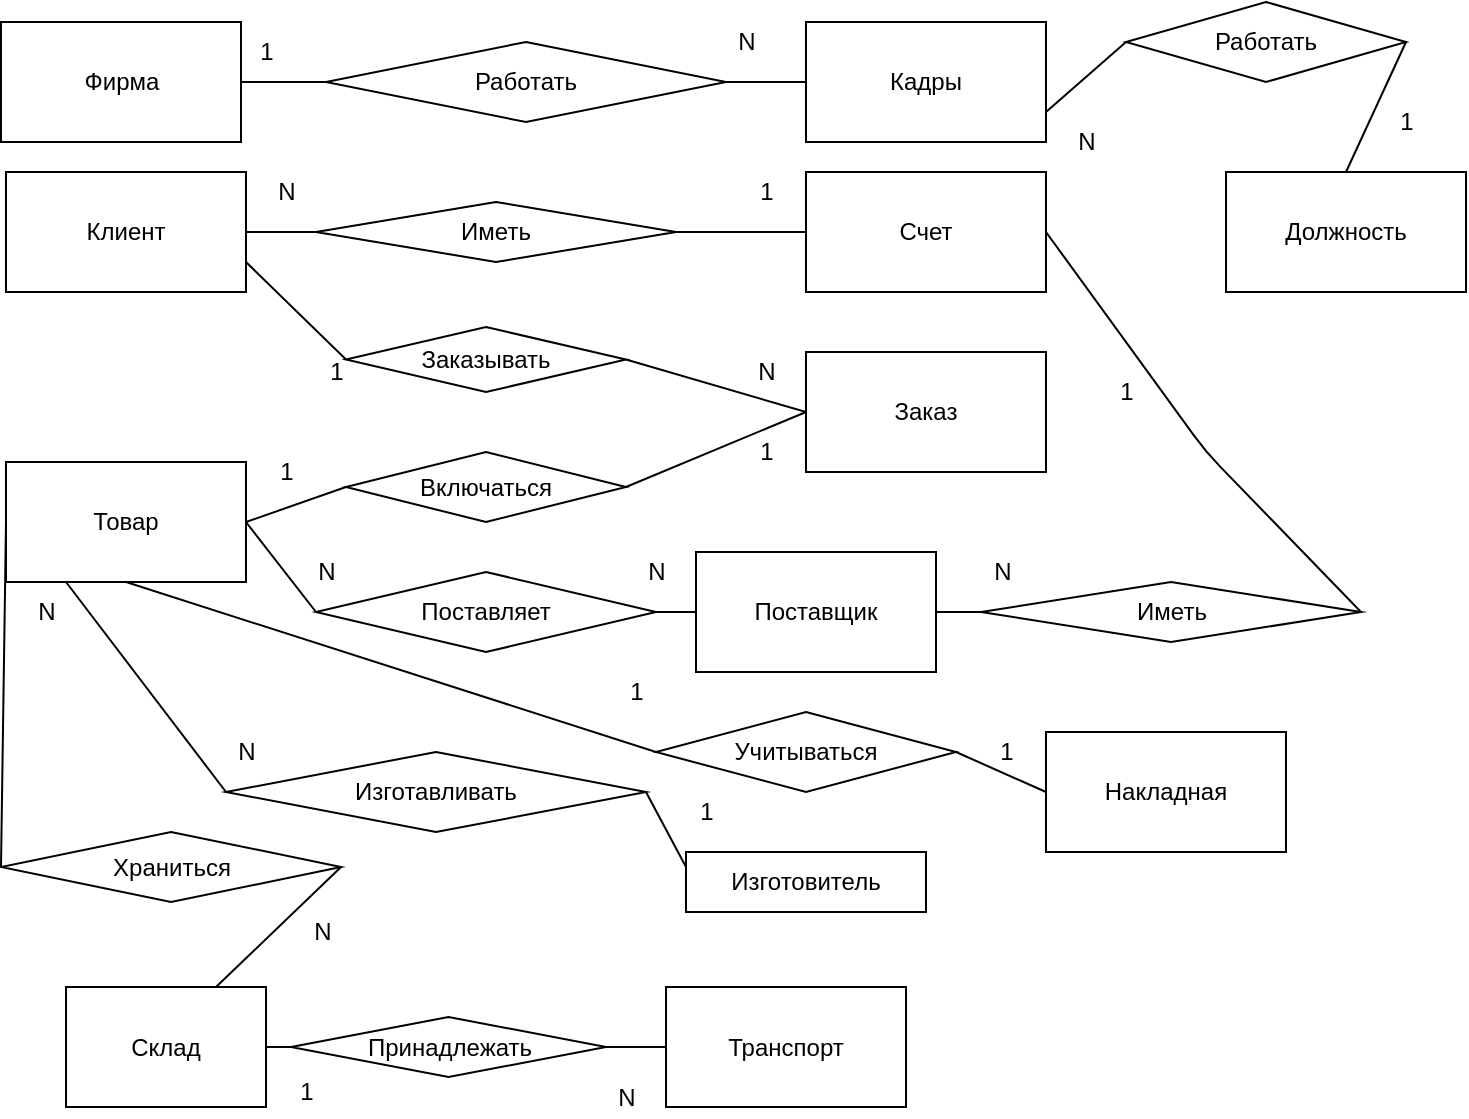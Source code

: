 <mxfile version="14.6.13" type="device"><diagram id="R2lEEEUBdFMjLlhIrx00" name="Page-1"><mxGraphModel dx="852" dy="1604" grid="1" gridSize="10" guides="1" tooltips="1" connect="1" arrows="1" fold="1" page="1" pageScale="1" pageWidth="850" pageHeight="1100" math="0" shadow="0" extFonts="Permanent Marker^https://fonts.googleapis.com/css?family=Permanent+Marker"><root><mxCell id="0"/><mxCell id="1" parent="0"/><mxCell id="DSGD7bDwvXZXYYuwQCY6-1" value="Кадры" style="rounded=0;whiteSpace=wrap;html=1;" parent="1" vertex="1"><mxGeometry x="420" y="-15" width="120" height="60" as="geometry"/></mxCell><mxCell id="DSGD7bDwvXZXYYuwQCY6-2" value="Фирма" style="rounded=0;whiteSpace=wrap;html=1;" parent="1" vertex="1"><mxGeometry x="17.5" y="-15" width="120" height="60" as="geometry"/></mxCell><mxCell id="DSGD7bDwvXZXYYuwQCY6-3" value="Клиент" style="rounded=0;whiteSpace=wrap;html=1;" parent="1" vertex="1"><mxGeometry x="20" y="60" width="120" height="60" as="geometry"/></mxCell><mxCell id="DSGD7bDwvXZXYYuwQCY6-4" value="Накладная" style="rounded=0;whiteSpace=wrap;html=1;" parent="1" vertex="1"><mxGeometry x="540" y="340" width="120" height="60" as="geometry"/></mxCell><mxCell id="DSGD7bDwvXZXYYuwQCY6-5" value="Поставщик" style="rounded=0;whiteSpace=wrap;html=1;" parent="1" vertex="1"><mxGeometry x="365" y="250" width="120" height="60" as="geometry"/></mxCell><mxCell id="DSGD7bDwvXZXYYuwQCY6-6" value="Счет" style="rounded=0;whiteSpace=wrap;html=1;" parent="1" vertex="1"><mxGeometry x="420" y="60" width="120" height="60" as="geometry"/></mxCell><mxCell id="DSGD7bDwvXZXYYuwQCY6-7" value="Склад" style="rounded=0;whiteSpace=wrap;html=1;" parent="1" vertex="1"><mxGeometry x="50" y="467.5" width="100" height="60" as="geometry"/></mxCell><mxCell id="DSGD7bDwvXZXYYuwQCY6-8" value="Товар" style="rounded=0;whiteSpace=wrap;html=1;" parent="1" vertex="1"><mxGeometry x="20" y="205" width="120" height="60" as="geometry"/></mxCell><mxCell id="DSGD7bDwvXZXYYuwQCY6-9" value="Транспорт" style="rounded=0;whiteSpace=wrap;html=1;" parent="1" vertex="1"><mxGeometry x="350" y="467.5" width="120" height="60" as="geometry"/></mxCell><mxCell id="DSGD7bDwvXZXYYuwQCY6-10" value="Заказ" style="rounded=0;whiteSpace=wrap;html=1;" parent="1" vertex="1"><mxGeometry x="420" y="150" width="120" height="60" as="geometry"/></mxCell><mxCell id="DSGD7bDwvXZXYYuwQCY6-11" value="Принадлежать" style="rhombus;whiteSpace=wrap;html=1;" parent="1" vertex="1"><mxGeometry x="162.5" y="482.5" width="157.5" height="30" as="geometry"/></mxCell><mxCell id="DSGD7bDwvXZXYYuwQCY6-12" value="" style="endArrow=none;html=1;exitX=1;exitY=0.5;exitDx=0;exitDy=0;entryX=0;entryY=0.5;entryDx=0;entryDy=0;" parent="1" source="DSGD7bDwvXZXYYuwQCY6-7" target="DSGD7bDwvXZXYYuwQCY6-11" edge="1"><mxGeometry width="50" height="50" relative="1" as="geometry"><mxPoint x="660" y="490" as="sourcePoint"/><mxPoint x="710" y="440" as="targetPoint"/></mxGeometry></mxCell><mxCell id="DSGD7bDwvXZXYYuwQCY6-15" value="" style="endArrow=none;html=1;entryX=0;entryY=0.5;entryDx=0;entryDy=0;exitX=1;exitY=0.5;exitDx=0;exitDy=0;" parent="1" source="DSGD7bDwvXZXYYuwQCY6-11" target="DSGD7bDwvXZXYYuwQCY6-9" edge="1"><mxGeometry width="50" height="50" relative="1" as="geometry"><mxPoint x="660" y="490" as="sourcePoint"/><mxPoint x="710" y="440" as="targetPoint"/></mxGeometry></mxCell><mxCell id="DSGD7bDwvXZXYYuwQCY6-16" value="Иметь" style="rhombus;whiteSpace=wrap;html=1;" parent="1" vertex="1"><mxGeometry x="175" y="75" width="180" height="30" as="geometry"/></mxCell><mxCell id="DSGD7bDwvXZXYYuwQCY6-17" value="Иметь" style="rhombus;whiteSpace=wrap;html=1;" parent="1" vertex="1"><mxGeometry x="507.5" y="265" width="190" height="30" as="geometry"/></mxCell><mxCell id="DSGD7bDwvXZXYYuwQCY6-18" value="" style="endArrow=none;html=1;entryX=1;entryY=0.5;entryDx=0;entryDy=0;exitX=0;exitY=0.5;exitDx=0;exitDy=0;" parent="1" source="DSGD7bDwvXZXYYuwQCY6-6" target="DSGD7bDwvXZXYYuwQCY6-16" edge="1"><mxGeometry width="50" height="50" relative="1" as="geometry"><mxPoint x="660" y="490" as="sourcePoint"/><mxPoint x="710" y="440" as="targetPoint"/></mxGeometry></mxCell><mxCell id="DSGD7bDwvXZXYYuwQCY6-19" value="" style="endArrow=none;html=1;exitX=1;exitY=0.5;exitDx=0;exitDy=0;entryX=1;entryY=0.5;entryDx=0;entryDy=0;" parent="1" source="DSGD7bDwvXZXYYuwQCY6-17" target="DSGD7bDwvXZXYYuwQCY6-6" edge="1"><mxGeometry width="50" height="50" relative="1" as="geometry"><mxPoint x="660" y="490" as="sourcePoint"/><mxPoint x="710" y="440" as="targetPoint"/><Array as="points"><mxPoint x="620" y="200"/></Array></mxGeometry></mxCell><mxCell id="DSGD7bDwvXZXYYuwQCY6-20" value="" style="endArrow=none;html=1;entryX=0;entryY=0.5;entryDx=0;entryDy=0;exitX=1;exitY=0.5;exitDx=0;exitDy=0;" parent="1" source="DSGD7bDwvXZXYYuwQCY6-5" target="DSGD7bDwvXZXYYuwQCY6-17" edge="1"><mxGeometry width="50" height="50" relative="1" as="geometry"><mxPoint x="660" y="490" as="sourcePoint"/><mxPoint x="710" y="440" as="targetPoint"/></mxGeometry></mxCell><mxCell id="DSGD7bDwvXZXYYuwQCY6-21" value="" style="endArrow=none;html=1;entryX=1;entryY=0.5;entryDx=0;entryDy=0;exitX=0;exitY=0.5;exitDx=0;exitDy=0;" parent="1" source="DSGD7bDwvXZXYYuwQCY6-16" target="DSGD7bDwvXZXYYuwQCY6-3" edge="1"><mxGeometry width="50" height="50" relative="1" as="geometry"><mxPoint x="660" y="490" as="sourcePoint"/><mxPoint x="710" y="440" as="targetPoint"/></mxGeometry></mxCell><mxCell id="DSGD7bDwvXZXYYuwQCY6-22" value="Работать" style="rhombus;whiteSpace=wrap;html=1;" parent="1" vertex="1"><mxGeometry x="180" y="-5" width="200" height="40" as="geometry"/></mxCell><mxCell id="DSGD7bDwvXZXYYuwQCY6-23" value="" style="endArrow=none;html=1;entryX=0;entryY=0.5;entryDx=0;entryDy=0;exitX=1;exitY=0.5;exitDx=0;exitDy=0;" parent="1" source="DSGD7bDwvXZXYYuwQCY6-2" target="DSGD7bDwvXZXYYuwQCY6-22" edge="1"><mxGeometry width="50" height="50" relative="1" as="geometry"><mxPoint x="660" y="490" as="sourcePoint"/><mxPoint x="710" y="440" as="targetPoint"/></mxGeometry></mxCell><mxCell id="DSGD7bDwvXZXYYuwQCY6-24" value="" style="endArrow=none;html=1;entryX=1;entryY=0.5;entryDx=0;entryDy=0;exitX=0;exitY=0.5;exitDx=0;exitDy=0;" parent="1" source="DSGD7bDwvXZXYYuwQCY6-1" target="DSGD7bDwvXZXYYuwQCY6-22" edge="1"><mxGeometry width="50" height="50" relative="1" as="geometry"><mxPoint x="660" y="490" as="sourcePoint"/><mxPoint x="710" y="440" as="targetPoint"/></mxGeometry></mxCell><mxCell id="DSGD7bDwvXZXYYuwQCY6-25" value="Храниться" style="rhombus;whiteSpace=wrap;html=1;" parent="1" vertex="1"><mxGeometry x="17.5" y="390" width="170" height="35" as="geometry"/></mxCell><mxCell id="DSGD7bDwvXZXYYuwQCY6-27" value="" style="endArrow=none;html=1;entryX=0;entryY=0.5;entryDx=0;entryDy=0;exitX=0;exitY=0.5;exitDx=0;exitDy=0;" parent="1" source="DSGD7bDwvXZXYYuwQCY6-25" target="DSGD7bDwvXZXYYuwQCY6-8" edge="1"><mxGeometry width="50" height="50" relative="1" as="geometry"><mxPoint x="10" y="373" as="sourcePoint"/><mxPoint x="710" y="440" as="targetPoint"/></mxGeometry></mxCell><mxCell id="DSGD7bDwvXZXYYuwQCY6-28" value="" style="endArrow=none;html=1;entryX=1;entryY=0.5;entryDx=0;entryDy=0;exitX=0.75;exitY=0;exitDx=0;exitDy=0;" parent="1" source="DSGD7bDwvXZXYYuwQCY6-7" target="DSGD7bDwvXZXYYuwQCY6-25" edge="1"><mxGeometry width="50" height="50" relative="1" as="geometry"><mxPoint x="190" y="380" as="sourcePoint"/><mxPoint x="710" y="440" as="targetPoint"/></mxGeometry></mxCell><mxCell id="DSGD7bDwvXZXYYuwQCY6-29" value="Учитываться&lt;br&gt;" style="rhombus;whiteSpace=wrap;html=1;" parent="1" vertex="1"><mxGeometry x="345" y="330" width="150" height="40" as="geometry"/></mxCell><mxCell id="DSGD7bDwvXZXYYuwQCY6-30" value="" style="endArrow=none;html=1;exitX=0;exitY=0.5;exitDx=0;exitDy=0;entryX=1;entryY=0.5;entryDx=0;entryDy=0;" parent="1" source="DSGD7bDwvXZXYYuwQCY6-4" target="DSGD7bDwvXZXYYuwQCY6-29" edge="1"><mxGeometry width="50" height="50" relative="1" as="geometry"><mxPoint x="660" y="490" as="sourcePoint"/><mxPoint x="314" y="373" as="targetPoint"/></mxGeometry></mxCell><mxCell id="DSGD7bDwvXZXYYuwQCY6-31" value="" style="endArrow=none;html=1;entryX=0.5;entryY=1;entryDx=0;entryDy=0;exitX=0;exitY=0.5;exitDx=0;exitDy=0;" parent="1" source="DSGD7bDwvXZXYYuwQCY6-29" target="DSGD7bDwvXZXYYuwQCY6-8" edge="1"><mxGeometry width="50" height="50" relative="1" as="geometry"><mxPoint x="80" y="330" as="sourcePoint"/><mxPoint x="710" y="440" as="targetPoint"/></mxGeometry></mxCell><mxCell id="DSGD7bDwvXZXYYuwQCY6-32" value="Включаться" style="rhombus;whiteSpace=wrap;html=1;" parent="1" vertex="1"><mxGeometry x="190" y="200" width="140" height="35" as="geometry"/></mxCell><mxCell id="DSGD7bDwvXZXYYuwQCY6-33" value="" style="endArrow=none;html=1;entryX=0;entryY=0.5;entryDx=0;entryDy=0;exitX=1;exitY=0.5;exitDx=0;exitDy=0;" parent="1" source="DSGD7bDwvXZXYYuwQCY6-8" target="DSGD7bDwvXZXYYuwQCY6-32" edge="1"><mxGeometry width="50" height="50" relative="1" as="geometry"><mxPoint x="620" y="690" as="sourcePoint"/><mxPoint x="710" y="440" as="targetPoint"/></mxGeometry></mxCell><mxCell id="DSGD7bDwvXZXYYuwQCY6-34" value="" style="endArrow=none;html=1;entryX=0;entryY=0.5;entryDx=0;entryDy=0;exitX=1;exitY=0.5;exitDx=0;exitDy=0;" parent="1" source="DSGD7bDwvXZXYYuwQCY6-32" target="DSGD7bDwvXZXYYuwQCY6-10" edge="1"><mxGeometry width="50" height="50" relative="1" as="geometry"><mxPoint x="660" y="490" as="sourcePoint"/><mxPoint x="710" y="440" as="targetPoint"/></mxGeometry></mxCell><mxCell id="DSGD7bDwvXZXYYuwQCY6-35" value="" style="endArrow=none;html=1;exitX=1;exitY=0.75;exitDx=0;exitDy=0;entryX=0;entryY=0.5;entryDx=0;entryDy=0;" parent="1" source="DSGD7bDwvXZXYYuwQCY6-3" target="DSGD7bDwvXZXYYuwQCY6-36" edge="1"><mxGeometry width="50" height="50" relative="1" as="geometry"><mxPoint x="660" y="480" as="sourcePoint"/><mxPoint x="840" y="350" as="targetPoint"/></mxGeometry></mxCell><mxCell id="DSGD7bDwvXZXYYuwQCY6-36" value="Заказывать" style="rhombus;whiteSpace=wrap;html=1;" parent="1" vertex="1"><mxGeometry x="190" y="137.5" width="140" height="32.5" as="geometry"/></mxCell><mxCell id="DSGD7bDwvXZXYYuwQCY6-37" value="" style="endArrow=none;html=1;entryX=1;entryY=0.5;entryDx=0;entryDy=0;exitX=0;exitY=0.5;exitDx=0;exitDy=0;" parent="1" source="DSGD7bDwvXZXYYuwQCY6-10" target="DSGD7bDwvXZXYYuwQCY6-36" edge="1"><mxGeometry width="50" height="50" relative="1" as="geometry"><mxPoint x="410" y="186" as="sourcePoint"/><mxPoint x="710" y="430" as="targetPoint"/></mxGeometry></mxCell><mxCell id="DSGD7bDwvXZXYYuwQCY6-38" value="Поставляет" style="rhombus;whiteSpace=wrap;html=1;" parent="1" vertex="1"><mxGeometry x="175" y="260" width="170" height="40" as="geometry"/></mxCell><mxCell id="DSGD7bDwvXZXYYuwQCY6-39" value="" style="endArrow=none;html=1;exitX=0;exitY=0.5;exitDx=0;exitDy=0;entryX=1;entryY=0.5;entryDx=0;entryDy=0;" parent="1" source="DSGD7bDwvXZXYYuwQCY6-38" target="DSGD7bDwvXZXYYuwQCY6-8" edge="1"><mxGeometry width="50" height="50" relative="1" as="geometry"><mxPoint x="660" y="480" as="sourcePoint"/><mxPoint x="710" y="430" as="targetPoint"/></mxGeometry></mxCell><mxCell id="DSGD7bDwvXZXYYuwQCY6-40" value="" style="endArrow=none;html=1;exitX=0;exitY=0.5;exitDx=0;exitDy=0;entryX=1;entryY=0.5;entryDx=0;entryDy=0;" parent="1" source="DSGD7bDwvXZXYYuwQCY6-5" target="DSGD7bDwvXZXYYuwQCY6-38" edge="1"><mxGeometry width="50" height="50" relative="1" as="geometry"><mxPoint x="660" y="480" as="sourcePoint"/><mxPoint x="710" y="430" as="targetPoint"/></mxGeometry></mxCell><mxCell id="DSGD7bDwvXZXYYuwQCY6-41" value="1" style="text;html=1;align=center;verticalAlign=middle;resizable=0;points=[];autosize=1;strokeColor=none;" parent="1" vertex="1"><mxGeometry x="390" y="190" width="20" height="20" as="geometry"/></mxCell><mxCell id="DSGD7bDwvXZXYYuwQCY6-42" value="N" style="text;html=1;align=center;verticalAlign=middle;resizable=0;points=[];autosize=1;strokeColor=none;" parent="1" vertex="1"><mxGeometry x="335" y="250" width="20" height="20" as="geometry"/></mxCell><mxCell id="DSGD7bDwvXZXYYuwQCY6-43" value="N" style="text;html=1;align=center;verticalAlign=middle;resizable=0;points=[];autosize=1;strokeColor=none;" parent="1" vertex="1"><mxGeometry x="507.5" y="250" width="20" height="20" as="geometry"/></mxCell><mxCell id="DSGD7bDwvXZXYYuwQCY6-44" value="1" style="text;html=1;align=center;verticalAlign=middle;resizable=0;points=[];autosize=1;strokeColor=none;" parent="1" vertex="1"><mxGeometry x="175" y="150" width="20" height="20" as="geometry"/></mxCell><mxCell id="DSGD7bDwvXZXYYuwQCY6-45" value="N" style="text;html=1;align=center;verticalAlign=middle;resizable=0;points=[];autosize=1;strokeColor=none;" parent="1" vertex="1"><mxGeometry x="150" y="60" width="20" height="20" as="geometry"/></mxCell><mxCell id="DSGD7bDwvXZXYYuwQCY6-46" value="N" style="text;html=1;align=center;verticalAlign=middle;resizable=0;points=[];autosize=1;strokeColor=none;" parent="1" vertex="1"><mxGeometry x="390" y="150" width="20" height="20" as="geometry"/></mxCell><mxCell id="DSGD7bDwvXZXYYuwQCY6-48" value="1" style="text;html=1;align=center;verticalAlign=middle;resizable=0;points=[];autosize=1;strokeColor=none;" parent="1" vertex="1"><mxGeometry x="140" y="-10" width="20" height="20" as="geometry"/></mxCell><mxCell id="DSGD7bDwvXZXYYuwQCY6-49" value="N" style="text;html=1;align=center;verticalAlign=middle;resizable=0;points=[];autosize=1;strokeColor=none;" parent="1" vertex="1"><mxGeometry x="380" y="-15" width="20" height="20" as="geometry"/></mxCell><mxCell id="DSGD7bDwvXZXYYuwQCY6-50" value="N" style="text;html=1;align=center;verticalAlign=middle;resizable=0;points=[];autosize=1;strokeColor=none;" parent="1" vertex="1"><mxGeometry x="167.5" y="430" width="20" height="20" as="geometry"/></mxCell><mxCell id="DSGD7bDwvXZXYYuwQCY6-51" value="N" style="text;html=1;align=center;verticalAlign=middle;resizable=0;points=[];autosize=1;strokeColor=none;" parent="1" vertex="1"><mxGeometry x="320" y="512.5" width="20" height="20" as="geometry"/></mxCell><mxCell id="DSGD7bDwvXZXYYuwQCY6-52" value="1" style="text;html=1;align=center;verticalAlign=middle;resizable=0;points=[];autosize=1;strokeColor=none;" parent="1" vertex="1"><mxGeometry x="390" y="60" width="20" height="20" as="geometry"/></mxCell><mxCell id="DSGD7bDwvXZXYYuwQCY6-53" value="1" style="text;html=1;align=center;verticalAlign=middle;resizable=0;points=[];autosize=1;strokeColor=none;" parent="1" vertex="1"><mxGeometry x="510" y="340" width="20" height="20" as="geometry"/></mxCell><mxCell id="DSGD7bDwvXZXYYuwQCY6-54" value="N" style="text;html=1;align=center;verticalAlign=middle;resizable=0;points=[];autosize=1;strokeColor=none;" parent="1" vertex="1"><mxGeometry x="170" y="250" width="20" height="20" as="geometry"/></mxCell><mxCell id="DSGD7bDwvXZXYYuwQCY6-55" value="1" style="text;html=1;align=center;verticalAlign=middle;resizable=0;points=[];autosize=1;strokeColor=none;" parent="1" vertex="1"><mxGeometry x="160" y="510" width="20" height="20" as="geometry"/></mxCell><mxCell id="DSGD7bDwvXZXYYuwQCY6-56" value="1" style="text;html=1;align=center;verticalAlign=middle;resizable=0;points=[];autosize=1;strokeColor=none;" parent="1" vertex="1"><mxGeometry x="150" y="200" width="20" height="20" as="geometry"/></mxCell><mxCell id="DSGD7bDwvXZXYYuwQCY6-57" value="1" style="text;html=1;align=center;verticalAlign=middle;resizable=0;points=[];autosize=1;strokeColor=none;" parent="1" vertex="1"><mxGeometry x="325" y="310" width="20" height="20" as="geometry"/></mxCell><mxCell id="DSGD7bDwvXZXYYuwQCY6-59" value="N" style="text;html=1;align=center;verticalAlign=middle;resizable=0;points=[];autosize=1;strokeColor=none;" parent="1" vertex="1"><mxGeometry x="30" y="270" width="20" height="20" as="geometry"/></mxCell><mxCell id="DSGD7bDwvXZXYYuwQCY6-141" style="edgeStyle=none;orthogonalLoop=1;jettySize=auto;html=1;exitX=0.5;exitY=1;exitDx=0;exitDy=0;endArrow=none;" parent="1" edge="1"><mxGeometry relative="1" as="geometry"><mxPoint x="187.5" y="345" as="sourcePoint"/><mxPoint x="187.5" y="345" as="targetPoint"/></mxGeometry></mxCell><mxCell id="KykESSvXn3b1QB6AHDuW-4" value="1" style="text;html=1;align=center;verticalAlign=middle;resizable=0;points=[];autosize=1;strokeColor=none;" parent="1" vertex="1"><mxGeometry x="570" y="160" width="20" height="20" as="geometry"/></mxCell><mxCell id="Eij_g_zKyGh_vKlLI5q2-39" style="edgeStyle=orthogonalEdgeStyle;rounded=0;orthogonalLoop=1;jettySize=auto;html=1;exitX=0.5;exitY=1;exitDx=0;exitDy=0;" parent="1" source="DSGD7bDwvXZXYYuwQCY6-38" target="DSGD7bDwvXZXYYuwQCY6-38" edge="1"><mxGeometry relative="1" as="geometry"/></mxCell><mxCell id="C3_sFKMfBseo4G3Winhu-2" value="Должность" style="rounded=0;whiteSpace=wrap;html=1;" parent="1" vertex="1"><mxGeometry x="630" y="60" width="120" height="60" as="geometry"/></mxCell><mxCell id="C3_sFKMfBseo4G3Winhu-4" value="Работать" style="rhombus;whiteSpace=wrap;html=1;" parent="1" vertex="1"><mxGeometry x="580" y="-25" width="140" height="40" as="geometry"/></mxCell><mxCell id="C3_sFKMfBseo4G3Winhu-8" value="" style="endArrow=none;html=1;entryX=1;entryY=0.75;entryDx=0;entryDy=0;exitX=0;exitY=0.5;exitDx=0;exitDy=0;" parent="1" source="C3_sFKMfBseo4G3Winhu-4" target="DSGD7bDwvXZXYYuwQCY6-1" edge="1"><mxGeometry width="50" height="50" relative="1" as="geometry"><mxPoint x="400" y="260" as="sourcePoint"/><mxPoint x="450" y="210" as="targetPoint"/></mxGeometry></mxCell><mxCell id="C3_sFKMfBseo4G3Winhu-9" value="" style="endArrow=none;html=1;entryX=1;entryY=0.5;entryDx=0;entryDy=0;exitX=0.5;exitY=0;exitDx=0;exitDy=0;" parent="1" source="C3_sFKMfBseo4G3Winhu-2" target="C3_sFKMfBseo4G3Winhu-4" edge="1"><mxGeometry width="50" height="50" relative="1" as="geometry"><mxPoint x="400" y="260" as="sourcePoint"/><mxPoint x="450" y="210" as="targetPoint"/></mxGeometry></mxCell><mxCell id="C3_sFKMfBseo4G3Winhu-11" value="1" style="text;html=1;align=center;verticalAlign=middle;resizable=0;points=[];autosize=1;strokeColor=none;" parent="1" vertex="1"><mxGeometry x="710" y="25" width="20" height="20" as="geometry"/></mxCell><mxCell id="C3_sFKMfBseo4G3Winhu-14" value="Изготовитель" style="rounded=0;whiteSpace=wrap;html=1;" parent="1" vertex="1"><mxGeometry x="360" y="400" width="120" height="30" as="geometry"/></mxCell><mxCell id="C3_sFKMfBseo4G3Winhu-15" value="Изготавливать" style="rhombus;whiteSpace=wrap;html=1;" parent="1" vertex="1"><mxGeometry x="130" y="350" width="210" height="40" as="geometry"/></mxCell><mxCell id="C3_sFKMfBseo4G3Winhu-16" value="" style="endArrow=none;html=1;entryX=0.25;entryY=1;entryDx=0;entryDy=0;exitX=0;exitY=0.5;exitDx=0;exitDy=0;" parent="1" source="C3_sFKMfBseo4G3Winhu-15" target="DSGD7bDwvXZXYYuwQCY6-8" edge="1"><mxGeometry width="50" height="50" relative="1" as="geometry"><mxPoint x="400" y="460" as="sourcePoint"/><mxPoint x="450" y="410" as="targetPoint"/></mxGeometry></mxCell><mxCell id="C3_sFKMfBseo4G3Winhu-17" value="" style="endArrow=none;html=1;entryX=1;entryY=0.5;entryDx=0;entryDy=0;exitX=0;exitY=0.25;exitDx=0;exitDy=0;" parent="1" source="C3_sFKMfBseo4G3Winhu-14" target="C3_sFKMfBseo4G3Winhu-15" edge="1"><mxGeometry width="50" height="50" relative="1" as="geometry"><mxPoint x="400" y="460" as="sourcePoint"/><mxPoint x="450" y="410" as="targetPoint"/></mxGeometry></mxCell><mxCell id="C3_sFKMfBseo4G3Winhu-18" value="N" style="text;html=1;align=center;verticalAlign=middle;resizable=0;points=[];autosize=1;strokeColor=none;" parent="1" vertex="1"><mxGeometry x="130" y="340" width="20" height="20" as="geometry"/></mxCell><mxCell id="C3_sFKMfBseo4G3Winhu-19" value="1" style="text;html=1;align=center;verticalAlign=middle;resizable=0;points=[];autosize=1;strokeColor=none;" parent="1" vertex="1"><mxGeometry x="360" y="370" width="20" height="20" as="geometry"/></mxCell><mxCell id="HjyQZaN_navACC0zJS3e-1" value="N" style="text;html=1;align=center;verticalAlign=middle;resizable=0;points=[];autosize=1;strokeColor=none;" parent="1" vertex="1"><mxGeometry x="550" y="35" width="20" height="20" as="geometry"/></mxCell></root></mxGraphModel></diagram></mxfile>